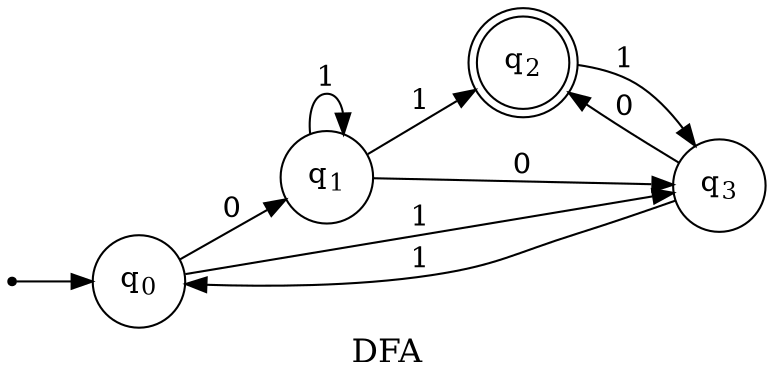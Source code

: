 digraph qf {
    rankdir = LR;
    graph [label="DFA", fontsize=16];

    input [shape=point, style=invisible];


    q_0[label=<q<sub>0</sub>>,shape=circle];
    q_1[label=<q<sub>1</sub>>,shape=circle];
    q_2[label=<q<sub>2</sub>>,shape=doublecircle];
    q_3[label=<q<sub>3</sub>>,shape=circle];

    input -> q_0;

    q_0 -> q_1 [label=0];
    q_0 -> q_3 [label=1];

    q_1 -> q_3 [label=0];
    q_1 -> q_1 [label=1];
    q_1 -> q_2 [label=1];

    q_2 -> q_3 [label=1];

    q_3 -> q_2 [label=0];
    q_3 -> q_0 [label=1];

}

